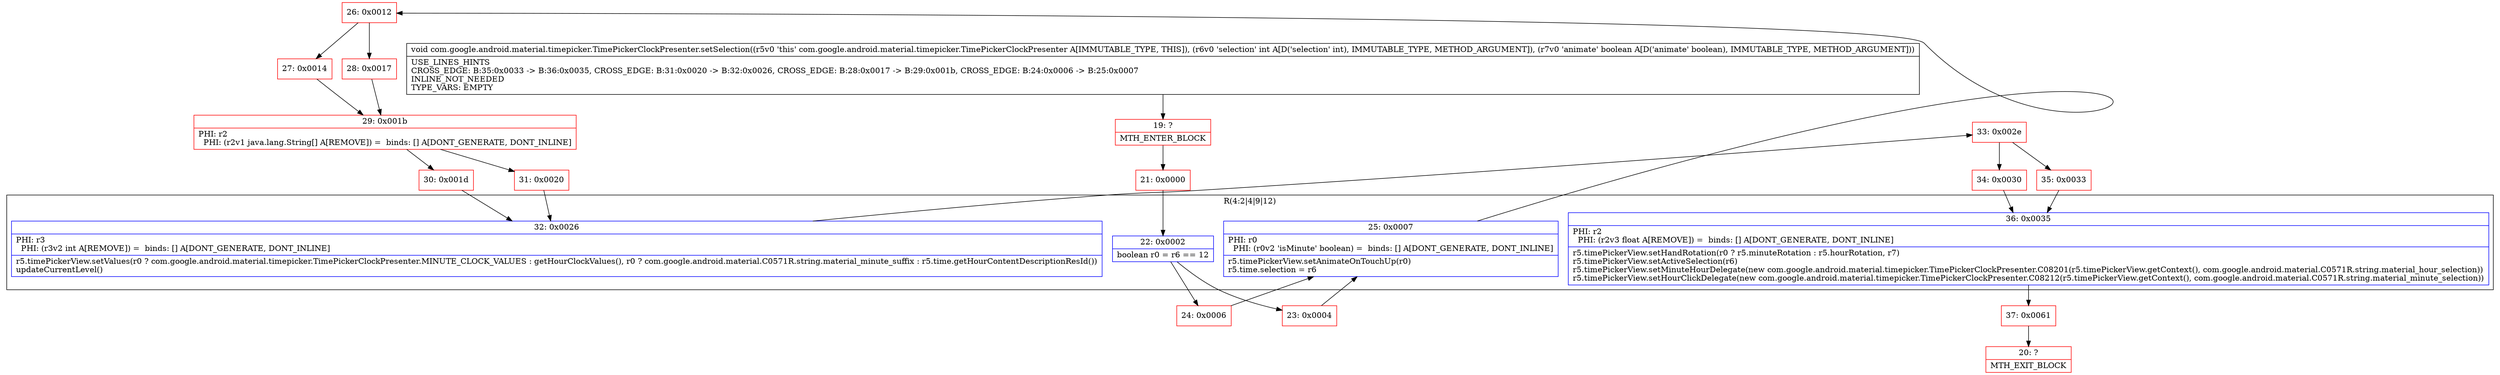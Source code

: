 digraph "CFG forcom.google.android.material.timepicker.TimePickerClockPresenter.setSelection(IZ)V" {
subgraph cluster_Region_1723661219 {
label = "R(4:2|4|9|12)";
node [shape=record,color=blue];
Node_22 [shape=record,label="{22\:\ 0x0002|boolean r0 = r6 == 12\l}"];
Node_25 [shape=record,label="{25\:\ 0x0007|PHI: r0 \l  PHI: (r0v2 'isMinute' boolean) =  binds: [] A[DONT_GENERATE, DONT_INLINE]\l|r5.timePickerView.setAnimateOnTouchUp(r0)\lr5.time.selection = r6\l}"];
Node_32 [shape=record,label="{32\:\ 0x0026|PHI: r3 \l  PHI: (r3v2 int A[REMOVE]) =  binds: [] A[DONT_GENERATE, DONT_INLINE]\l|r5.timePickerView.setValues(r0 ? com.google.android.material.timepicker.TimePickerClockPresenter.MINUTE_CLOCK_VALUES : getHourClockValues(), r0 ? com.google.android.material.C0571R.string.material_minute_suffix : r5.time.getHourContentDescriptionResId())\lupdateCurrentLevel()\l}"];
Node_36 [shape=record,label="{36\:\ 0x0035|PHI: r2 \l  PHI: (r2v3 float A[REMOVE]) =  binds: [] A[DONT_GENERATE, DONT_INLINE]\l|r5.timePickerView.setHandRotation(r0 ? r5.minuteRotation : r5.hourRotation, r7)\lr5.timePickerView.setActiveSelection(r6)\lr5.timePickerView.setMinuteHourDelegate(new com.google.android.material.timepicker.TimePickerClockPresenter.C08201(r5.timePickerView.getContext(), com.google.android.material.C0571R.string.material_hour_selection))\lr5.timePickerView.setHourClickDelegate(new com.google.android.material.timepicker.TimePickerClockPresenter.C08212(r5.timePickerView.getContext(), com.google.android.material.C0571R.string.material_minute_selection))\l}"];
}
Node_19 [shape=record,color=red,label="{19\:\ ?|MTH_ENTER_BLOCK\l}"];
Node_21 [shape=record,color=red,label="{21\:\ 0x0000}"];
Node_23 [shape=record,color=red,label="{23\:\ 0x0004}"];
Node_26 [shape=record,color=red,label="{26\:\ 0x0012}"];
Node_27 [shape=record,color=red,label="{27\:\ 0x0014}"];
Node_29 [shape=record,color=red,label="{29\:\ 0x001b|PHI: r2 \l  PHI: (r2v1 java.lang.String[] A[REMOVE]) =  binds: [] A[DONT_GENERATE, DONT_INLINE]\l}"];
Node_30 [shape=record,color=red,label="{30\:\ 0x001d}"];
Node_33 [shape=record,color=red,label="{33\:\ 0x002e}"];
Node_34 [shape=record,color=red,label="{34\:\ 0x0030}"];
Node_37 [shape=record,color=red,label="{37\:\ 0x0061}"];
Node_20 [shape=record,color=red,label="{20\:\ ?|MTH_EXIT_BLOCK\l}"];
Node_35 [shape=record,color=red,label="{35\:\ 0x0033}"];
Node_31 [shape=record,color=red,label="{31\:\ 0x0020}"];
Node_28 [shape=record,color=red,label="{28\:\ 0x0017}"];
Node_24 [shape=record,color=red,label="{24\:\ 0x0006}"];
MethodNode[shape=record,label="{void com.google.android.material.timepicker.TimePickerClockPresenter.setSelection((r5v0 'this' com.google.android.material.timepicker.TimePickerClockPresenter A[IMMUTABLE_TYPE, THIS]), (r6v0 'selection' int A[D('selection' int), IMMUTABLE_TYPE, METHOD_ARGUMENT]), (r7v0 'animate' boolean A[D('animate' boolean), IMMUTABLE_TYPE, METHOD_ARGUMENT]))  | USE_LINES_HINTS\lCROSS_EDGE: B:35:0x0033 \-\> B:36:0x0035, CROSS_EDGE: B:31:0x0020 \-\> B:32:0x0026, CROSS_EDGE: B:28:0x0017 \-\> B:29:0x001b, CROSS_EDGE: B:24:0x0006 \-\> B:25:0x0007\lINLINE_NOT_NEEDED\lTYPE_VARS: EMPTY\l}"];
MethodNode -> Node_19;Node_22 -> Node_23;
Node_22 -> Node_24;
Node_25 -> Node_26;
Node_32 -> Node_33;
Node_36 -> Node_37;
Node_19 -> Node_21;
Node_21 -> Node_22;
Node_23 -> Node_25;
Node_26 -> Node_27;
Node_26 -> Node_28;
Node_27 -> Node_29;
Node_29 -> Node_30;
Node_29 -> Node_31;
Node_30 -> Node_32;
Node_33 -> Node_34;
Node_33 -> Node_35;
Node_34 -> Node_36;
Node_37 -> Node_20;
Node_35 -> Node_36;
Node_31 -> Node_32;
Node_28 -> Node_29;
Node_24 -> Node_25;
}

